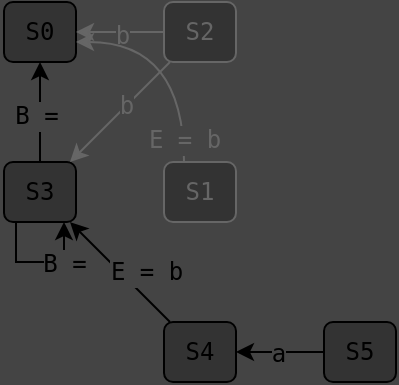 <mxfile version="25.0.2">
  <diagram name="Page-1" id="PYJ2EbEZMSt3SerLNBYG">
    <mxGraphModel dx="406" dy="412" grid="1" gridSize="10" guides="1" tooltips="1" connect="1" arrows="1" fold="1" page="1" pageScale="1" pageWidth="827" pageHeight="1169" background="#444444" math="0" shadow="0">
      <root>
        <mxCell id="0" />
        <mxCell id="1" parent="0" />
        <mxCell id="6Kz1UC2CJ3yodjOeMeaO-1" value="&lt;div style=&quot;&quot;&gt;S0&lt;/div&gt;" style="rounded=1;whiteSpace=wrap;html=1;fontFamily=monospace;align=center;spacing=7;verticalAlign=middle;spacingTop=0;fillColor=#333333;" parent="1" vertex="1">
          <mxGeometry x="20" y="20" width="36" height="30" as="geometry" />
        </mxCell>
        <mxCell id="6Kz1UC2CJ3yodjOeMeaO-2" style="edgeStyle=orthogonalEdgeStyle;rounded=0;orthogonalLoop=1;jettySize=auto;html=1;fontFamily=monospace;fontSize=12;fontColor=default;labelBackgroundColor=#444444;resizable=0;" parent="1" source="6Kz1UC2CJ3yodjOeMeaO-4" target="6Kz1UC2CJ3yodjOeMeaO-1" edge="1">
          <mxGeometry relative="1" as="geometry" />
        </mxCell>
        <mxCell id="6Kz1UC2CJ3yodjOeMeaO-3" value="B =" style="edgeLabel;html=1;align=center;verticalAlign=middle;resizable=0;points=[];rounded=0;strokeColor=default;spacing=10;fontFamily=monospace;fontSize=12;fontColor=default;labelBackgroundColor=#444444;fillColor=default;gradientColor=none;" parent="6Kz1UC2CJ3yodjOeMeaO-2" vertex="1" connectable="0">
          <mxGeometry x="-0.136" y="2" relative="1" as="geometry">
            <mxPoint y="-2" as="offset" />
          </mxGeometry>
        </mxCell>
        <mxCell id="6Kz1UC2CJ3yodjOeMeaO-4" value="&lt;div style=&quot;&quot;&gt;S3&lt;/div&gt;" style="rounded=1;whiteSpace=wrap;html=1;fontFamily=monospace;align=center;spacing=7;verticalAlign=middle;spacingTop=0;fillColor=#333333;strokeColor=default;fontSize=12;fontColor=default;" parent="1" vertex="1">
          <mxGeometry x="20" y="100" width="36" height="30" as="geometry" />
        </mxCell>
        <mxCell id="s0YxvNO4TdeqY1G3PoWJ-1" style="edgeStyle=orthogonalEdgeStyle;rounded=0;orthogonalLoop=1;jettySize=auto;html=1;elbow=horizontal;" parent="1" source="6Kz1UC2CJ3yodjOeMeaO-4" target="6Kz1UC2CJ3yodjOeMeaO-4" edge="1">
          <mxGeometry relative="1" as="geometry">
            <Array as="points">
              <mxPoint x="50" y="150" />
            </Array>
          </mxGeometry>
        </mxCell>
        <mxCell id="s0YxvNO4TdeqY1G3PoWJ-4" value="B =" style="edgeLabel;html=1;align=center;verticalAlign=middle;resizable=0;points=[];rounded=0;strokeColor=default;spacingTop=0;spacing=10;fontFamily=monospace;fontSize=12;fontColor=default;fillColor=default;labelBackgroundColor=#444444;gradientColor=none;" parent="s0YxvNO4TdeqY1G3PoWJ-1" vertex="1" connectable="0">
          <mxGeometry x="0.316" y="-1" relative="1" as="geometry">
            <mxPoint x="2" as="offset" />
          </mxGeometry>
        </mxCell>
        <mxCell id="s0YxvNO4TdeqY1G3PoWJ-6" style="edgeStyle=orthogonalEdgeStyle;rounded=0;orthogonalLoop=1;jettySize=auto;html=1;fontFamily=monospace;fontSize=12;fontColor=#666666;labelBackgroundColor=#444444;resizable=0;strokeColor=#666666;" parent="1" source="s0YxvNO4TdeqY1G3PoWJ-5" target="6Kz1UC2CJ3yodjOeMeaO-1" edge="1">
          <mxGeometry relative="1" as="geometry" />
        </mxCell>
        <mxCell id="s0YxvNO4TdeqY1G3PoWJ-8" value="b" style="edgeLabel;html=1;align=center;verticalAlign=middle;resizable=0;points=[];rounded=0;strokeColor=default;spacing=10;fontFamily=monospace;fontSize=12;fontColor=#666666;labelBackgroundColor=#444444;fillColor=default;gradientColor=none;" parent="s0YxvNO4TdeqY1G3PoWJ-6" vertex="1" connectable="0">
          <mxGeometry x="-0.014" y="2" relative="1" as="geometry">
            <mxPoint as="offset" />
          </mxGeometry>
        </mxCell>
        <mxCell id="s0YxvNO4TdeqY1G3PoWJ-5" value="&lt;div style=&quot;&quot;&gt;S2&lt;/div&gt;" style="rounded=1;whiteSpace=wrap;html=1;fontFamily=monospace;align=center;spacing=7;verticalAlign=middle;spacingTop=0;fillColor=#333333;strokeColor=#666666;fontColor=#666666;" parent="1" vertex="1">
          <mxGeometry x="100" y="20" width="36" height="30" as="geometry" />
        </mxCell>
        <mxCell id="H6jik_KTtSSORr0fecEw-1" value="&lt;div style=&quot;&quot;&gt;S1&lt;/div&gt;" style="rounded=1;whiteSpace=wrap;html=1;fontFamily=monospace;align=center;spacing=7;verticalAlign=middle;spacingTop=0;fillColor=#333333;fontColor=#666666;strokeColor=#666666;" parent="1" vertex="1">
          <mxGeometry x="100" y="100" width="36" height="30" as="geometry" />
        </mxCell>
        <mxCell id="vlwQ_Vl35bB_qtMKfu1F-1" style="rounded=0;orthogonalLoop=1;jettySize=auto;html=1;fontFamily=monospace;fontSize=12;fontColor=#666666;labelBackgroundColor=#444444;resizable=0;strokeColor=#666666;" edge="1" parent="1" source="s0YxvNO4TdeqY1G3PoWJ-5" target="6Kz1UC2CJ3yodjOeMeaO-4">
          <mxGeometry relative="1" as="geometry">
            <mxPoint x="113" y="60" as="sourcePoint" />
            <mxPoint x="63" y="110" as="targetPoint" />
          </mxGeometry>
        </mxCell>
        <mxCell id="vlwQ_Vl35bB_qtMKfu1F-2" value="b" style="edgeLabel;html=1;align=center;verticalAlign=middle;resizable=0;points=[];rounded=0;strokeColor=default;spacing=10;fontFamily=monospace;fontSize=12;fontColor=#666666;labelBackgroundColor=#444444;fillColor=default;gradientColor=none;" vertex="1" connectable="0" parent="vlwQ_Vl35bB_qtMKfu1F-1">
          <mxGeometry x="-0.374" y="-10" relative="1" as="geometry">
            <mxPoint y="13" as="offset" />
          </mxGeometry>
        </mxCell>
        <mxCell id="vlwQ_Vl35bB_qtMKfu1F-4" style="rounded=0;orthogonalLoop=1;jettySize=auto;html=1;fontFamily=monospace;fontSize=12;fontColor=default;labelBackgroundColor=#444444;resizable=0;" edge="1" parent="1" source="vlwQ_Vl35bB_qtMKfu1F-3" target="6Kz1UC2CJ3yodjOeMeaO-4">
          <mxGeometry relative="1" as="geometry" />
        </mxCell>
        <mxCell id="vlwQ_Vl35bB_qtMKfu1F-5" value="E = b" style="edgeLabel;html=1;align=center;verticalAlign=middle;resizable=0;points=[];rounded=0;strokeColor=default;spacing=10;fontFamily=monospace;fontSize=12;fontColor=default;labelBackgroundColor=#444444;fillColor=default;gradientColor=none;" vertex="1" connectable="0" parent="vlwQ_Vl35bB_qtMKfu1F-4">
          <mxGeometry x="-0.412" y="-3" relative="1" as="geometry">
            <mxPoint y="-8" as="offset" />
          </mxGeometry>
        </mxCell>
        <mxCell id="vlwQ_Vl35bB_qtMKfu1F-3" value="&lt;div style=&quot;&quot;&gt;S4&lt;/div&gt;" style="rounded=1;whiteSpace=wrap;html=1;fontFamily=monospace;align=center;spacing=7;verticalAlign=middle;spacingTop=0;fillColor=#333333;" vertex="1" parent="1">
          <mxGeometry x="100" y="180" width="36" height="30" as="geometry" />
        </mxCell>
        <mxCell id="H6jik_KTtSSORr0fecEw-2" style="edgeStyle=orthogonalEdgeStyle;rounded=0;orthogonalLoop=1;jettySize=auto;html=1;fontFamily=monospace;fontSize=12;fontColor=#666666;labelBackgroundColor=#444444;resizable=0;curved=1;strokeColor=#666666;" parent="1" source="H6jik_KTtSSORr0fecEw-1" target="6Kz1UC2CJ3yodjOeMeaO-1" edge="1">
          <mxGeometry relative="1" as="geometry">
            <Array as="points">
              <mxPoint x="110" y="40" />
            </Array>
          </mxGeometry>
        </mxCell>
        <mxCell id="H6jik_KTtSSORr0fecEw-3" value="E = b" style="edgeLabel;html=1;align=center;verticalAlign=middle;resizable=0;points=[];rounded=0;strokeColor=default;spacing=10;fontFamily=monospace;fontSize=12;fontColor=#666666;labelBackgroundColor=#444444;fillColor=default;gradientColor=none;" parent="H6jik_KTtSSORr0fecEw-2" vertex="1" connectable="0">
          <mxGeometry x="-0.774" y="-1" relative="1" as="geometry">
            <mxPoint x="-1" y="2" as="offset" />
          </mxGeometry>
        </mxCell>
        <mxCell id="vlwQ_Vl35bB_qtMKfu1F-7" style="edgeStyle=orthogonalEdgeStyle;rounded=0;orthogonalLoop=1;jettySize=auto;html=1;fontFamily=monospace;fontSize=12;fontColor=default;labelBackgroundColor=#444444;resizable=0;" edge="1" parent="1" source="vlwQ_Vl35bB_qtMKfu1F-6" target="vlwQ_Vl35bB_qtMKfu1F-3">
          <mxGeometry relative="1" as="geometry" />
        </mxCell>
        <mxCell id="vlwQ_Vl35bB_qtMKfu1F-8" value="a" style="edgeLabel;html=1;align=center;verticalAlign=middle;resizable=0;points=[];rounded=0;strokeColor=default;spacing=10;fontFamily=monospace;fontSize=12;fontColor=default;labelBackgroundColor=#444444;fillColor=default;gradientColor=none;" vertex="1" connectable="0" parent="vlwQ_Vl35bB_qtMKfu1F-7">
          <mxGeometry x="0.076" y="1" relative="1" as="geometry">
            <mxPoint as="offset" />
          </mxGeometry>
        </mxCell>
        <mxCell id="vlwQ_Vl35bB_qtMKfu1F-6" value="&lt;div style=&quot;&quot;&gt;S5&lt;/div&gt;" style="rounded=1;whiteSpace=wrap;html=1;fontFamily=monospace;align=center;spacing=7;verticalAlign=middle;spacingTop=0;fillColor=#333333;" vertex="1" parent="1">
          <mxGeometry x="180" y="180" width="36" height="30" as="geometry" />
        </mxCell>
      </root>
    </mxGraphModel>
  </diagram>
</mxfile>
